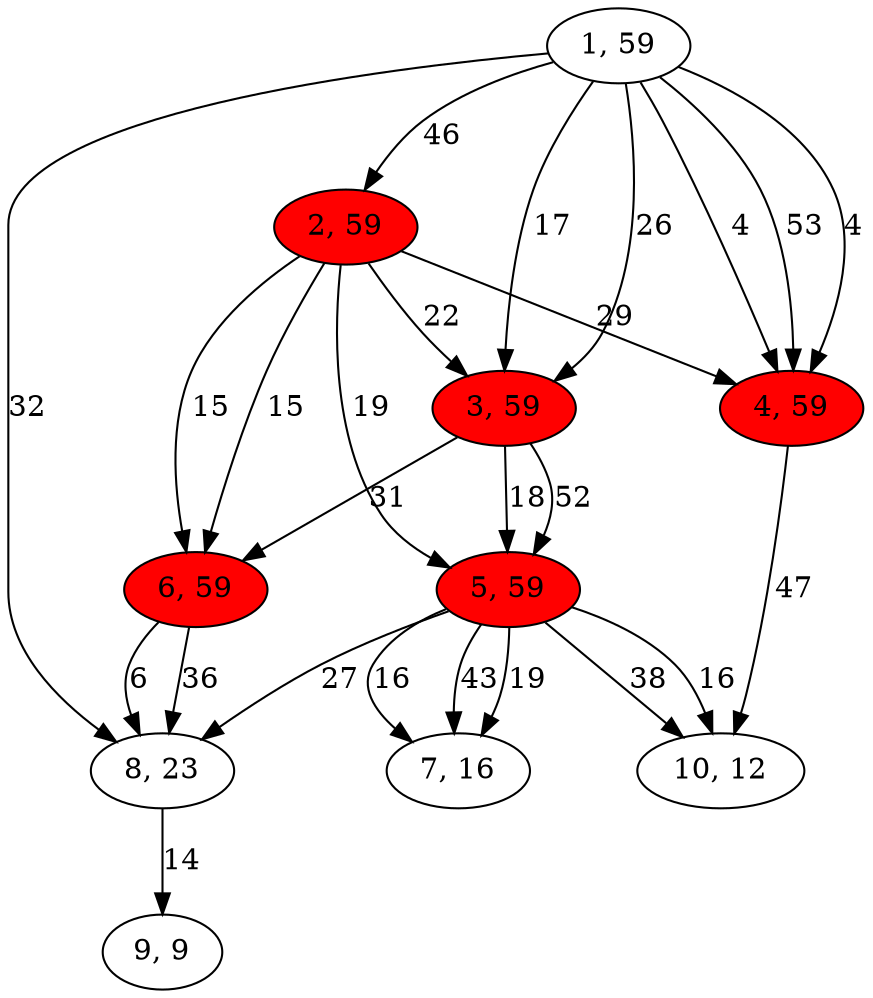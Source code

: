 digraph G{
1[label="1, 59"]
2[label="2, 59"]
3[label="3, 59"]
4[label="4, 59"]
5[label="5, 59"]
6[label="6, 59"]
7[label="7, 16"]
8[label="8, 23"]
9[label="9, 9"]
10[label="10, 12"]
1->3[label="17"]
1->4[label="4"]
1->4[label="53"]
1->4[label="4"]
1->8[label="32"]
1->3[label="26"]
1->2[label="46"]
2[style = filled,fillcolor=red]
2->5[label="19"]
2->6[label="15"]
2->6[label="15"]
2->3[label="22"]
2->4[label="29"]
3[style = filled,fillcolor=red]
3->5[label="18"]
3->6[label="31"]
3->5[label="52"]
4[style = filled,fillcolor=red]
4->10[label="47"]
5[style = filled,fillcolor=red]
5->7[label="16"]
5->10[label="38"]
5->7[label="43"]
5->8[label="27"]
5->10[label="16"]
5->7[label="19"]
6[style = filled,fillcolor=red]
6->8[label="6"]
6->8[label="36"]
8->9[label="14"]
}
